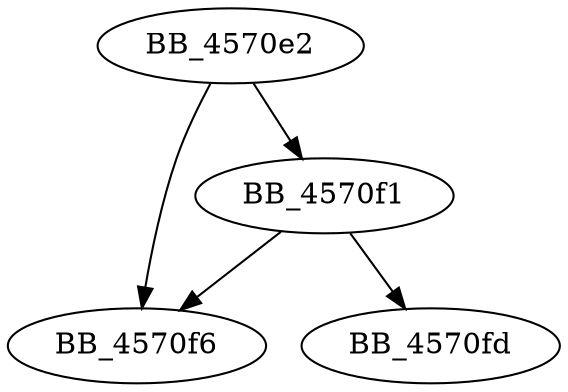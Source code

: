 DiGraph sub_4570E2{
BB_4570e2->BB_4570f1
BB_4570e2->BB_4570f6
BB_4570f1->BB_4570f6
BB_4570f1->BB_4570fd
}
